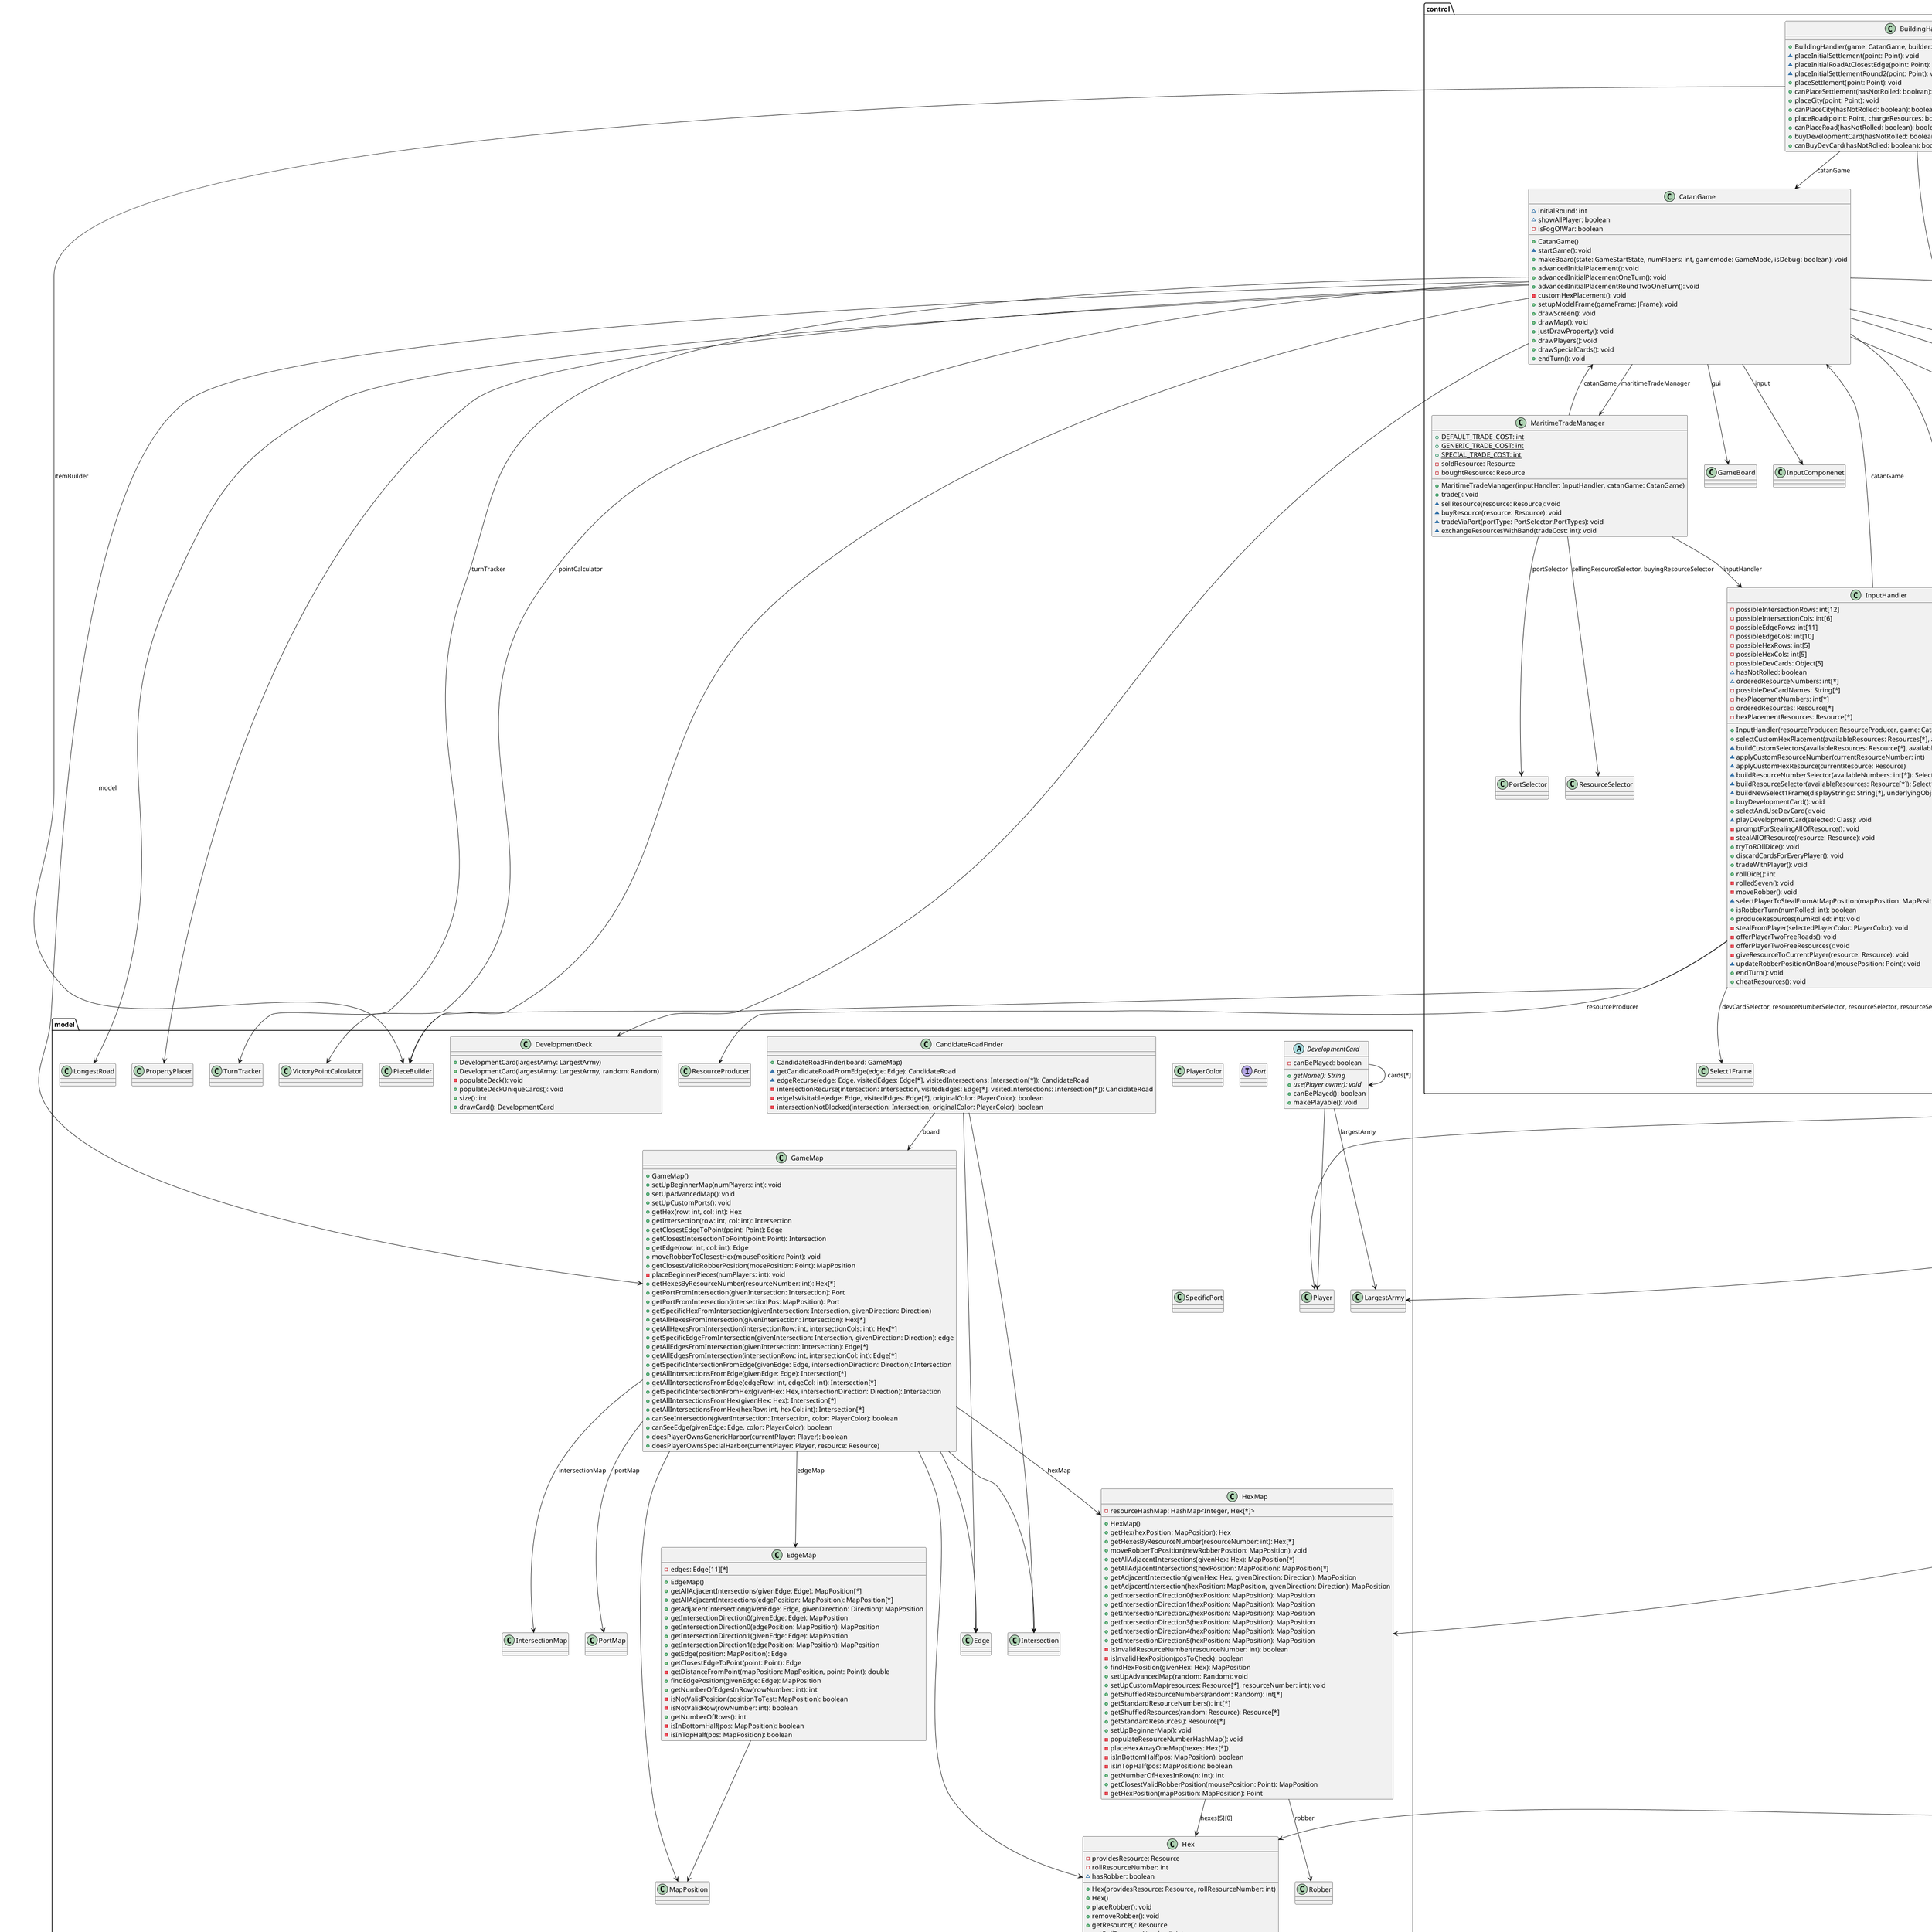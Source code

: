 @startuml
'Getters, setters and some other methods are excluded for simplicity'

package model
{
    class CandidateRoadFinder
    {
        +CandidateRoadFinder(board: GameMap)
        ~getCandidateRoadFromEdge(edge: Edge): CandidateRoad
        ~edgeRecurse(edge: Edge, visitedEdges: Edge[*], visitedIntersections: Intersection[*]): CandidateRoad
        -intersectionRecurse(intersection: Intersection, visitedEdges: Edge[*], visitedIntersections: Intersection[*]): CandidateRoad
        -edgeIsVisitable(edge: Edge, visitedEdges: Edge[*], originalColor: PlayerColor): boolean
        -intersectionNotBlocked(intersection: Intersection, originalColor: PlayerColor): boolean
    }
    CandidateRoadFinder --> GameMap: board
    CandidateRoadFinder --> Edge
    CandidateRoadFinder --> Intersection

    abstract class DevelopmentCard
    {
        -canBePlayed: boolean
        +{abstract}getName(): String
        +{abstract}use(Player owner): void
        +canBePlayed(): boolean
        +makePlayable(): void
    }
    DevelopmentCard --> Player

    class DevelopmentDeck
    {
        +DevelopmentCard(largestArmy: LargestArmy)
        +DevelopmentCard(largestArmy: LargestArmy, random: Random)
        -populateDeck(): void
        +populateDeckUniqueCards(): void
        +size(): int
        +drawCard(): DevelopmentCard
    }
    DevelopmentCard --> DevelopmentCard: cards[*]
    DevelopmentCard --> LargestArmy: largestArmy

    class EdgeMap
    {
        -edges: Edge[11][*]
        +EdgeMap()
        +getAllAdjacentIntersections(givenEdge: Edge): MapPosition[*]
        +getAllAdjacentIntersections(edgePosition: MapPosition): MapPosition[*]
        +getAdjacentIntersection(givenEdge: Edge, givenDirection: Direction): MapPosition
        +getIntersectionDirection0(givenEdge: Edge): MapPosition
        +getIntersectionDirection0(edgePosition: MapPosition): MapPosition
        +getIntersectionDirection1(givenEdge: Edge): MapPosition
        +getIntersectionDirection1(edgePosition: MapPosition): MapPosition
        +getEdge(position: MapPosition): Edge
        +getClosestEdgeToPoint(point: Point): Edge
        -getDistanceFromPoint(mapPosition: MapPosition, point: Point): double
        +findEdgePosition(givenEdge: Edge): MapPosition
        +getNumberOfEdgesInRow(rowNumber: int): int
        -isNotValidPosition(positionToTest: MapPosition): boolean
        -isNotValidRow(rowNumber: int): boolean
        +getNumberOfRows(): int
        -isInBottomHalf(pos: MapPosition): boolean
        -isInTopHalf(pos: MapPosition): boolean
    }
    EdgeMap --> MapPosition

    class GameMap
    {
        +GameMap()
        +setUpBeginnerMap(numPlayers: int): void
        +setUpAdvancedMap(): void
        +setUpCustomPorts(): void
        +getHex(row: int, col: int): Hex
        +getIntersection(row: int, col: int): Intersection
        +getClosestEdgeToPoint(point: Point): Edge
        +getClosestIntersectionToPoint(point: Point): Intersection
        +getEdge(row: int, col: int): Edge
        +moveRobberToClosestHex(mousePosition: Point): void
        +getClosestValidRobberPosition(mosePosition: Point): MapPosition
        -placeBeginnerPieces(numPlayers: int): void
        +getHexesByResourceNumber(resourceNumber: int): Hex[*]
        +getPortFromIntersection(givenIntersection: Intersection): Port
        +getPortFromIntersection(intersectionPos: MapPosition): Port
        +getSpecificHexFromIntersection(givenIntersection: Intersection, givenDirection: Direction)
        +getAllHexesFromIntersection(givenIntersection: Intersection): Hex[*]
        +getAllHexesFromIntersection(intersectionRow: int, intersectionCols: int): Hex[*]
        +getSpecificEdgeFromIntersection(givenIntersection: Intersection, givenDirection: Direction): edge
        +getAllEdgesFromIntersection(givenIntersection: Intersection): Edge[*]
        +getAllEdgesFromIntersection(intersectionRow: int, intersectionCol: int): Edge[*]
        +getSpecificIntersectionFromEdge(givenEdge: Edge, intersectionDirection: Direction): Intersection
        +getAllIntersectionsFromEdge(givenEdge: Edge): Intersection[*]
        +getAllIntersectionsFromEdge(edgeRow: int, edgeCol: int): Intersection[*]
        +getSpecificIntersectionFromHex(givenHex: Hex, intersectionDirection: Direction): Intersection
        +getAllIntersectionsFromHex(givenHex: Hex): Intersection[*]
        +getAllIntersectionsFromHex(hexRow: int, hexCol: int): Intersection[*]
        +canSeeIntersection(givenIntersection: Intersection, color: PlayerColor): boolean
        +canSeeEdge(givenEdge: Edge, color: PlayerColor): boolean
        +doesPlayerOwnsGenericHarbor(currentPlayer: Player): boolean
        +doesPlayerOwnsSpecialHarbor(currentPlayer: Player, resource: Resource)
    }
    GameMap --> HexMap: hexMap
    GameMap --> IntersectionMap: intersectionMap
    GameMap --> EdgeMap: edgeMap
    GameMap --> PortMap: portMap
    GameMap --> Hex
    GameMap --> Intersection
    GameMap --> Edge
    GameMap --> MapPosition

    class Hex
    {
        -providesResource: Resource
        -rollResourceNumber: int
        ~hasRobber: boolean
        +Hex(providesResource: Resource, rollResourceNumber: int)
        +Hex()
        +placeRobber(): void
        +removeRobber(): void
        +getResource(): Resource
        +getRollResourceNumber(): int
        +hasRobber(): boolean
    }

    class HexMap
    {
        -resourceHashMap: HashMap<Integer, Hex[*]>
        +HexMap()
        +getHex(hexPosition: MapPosition): Hex
        +getHexesByResourceNumber(resourceNumber: int): Hex[*]
        +moveRobberToPosition(newRobberPosition: MapPosition): void
        +getAllAdjacentIntersections(givenHex: Hex): MapPosition[*]
        +getAllAdjacentIntersections(hexPosition: MapPosition): MapPosition[*]
        +getAdjacentIntersection(givenHex: Hex, givenDirection: Direction): MapPosition
        +getAdjacentIntersection(hexPosition: MapPosition, givenDirection: Direction): MapPosition
        +getIntersectionDirection0(hexPosition: MapPosition): MapPosition
        +getIntersectionDirection1(hexPosition: MapPosition): MapPosition
        +getIntersectionDirection2(hexPosition: MapPosition): MapPosition
        +getIntersectionDirection3(hexPosition: MapPosition): MapPosition
        +getIntersectionDirection4(hexPosition: MapPosition): MapPosition
        +getIntersectionDirection5(hexPosition: MapPosition): MapPosition
        -isInvalidResourceNumber(resourceNumber: int): boolean
        -isInvalidHexPosition(posToCheck): boolean
        +findHexPosition(givenHex: Hex): MapPosition
        +setUpAdvancedMap(random: Random): void
        +setUpCustomMap(resources: Resource[*], resourceNumber: int): void
        +getShuffledResourceNumbers(random: Random): int[*]
        +getStandardResourceNumbers(): int[*]
        +getShuffledResources(random: Resource): Resource[*]
        +getStandardResources(): Resource[*]
        +setUpBeginnerMap(): void
        -populateResourceNumberHashMap(): void
        -placeHexArrayOneMap(hexes: Hex[*])
        -isInBottomHalf(pos: MapPosition): boolean
        -isInTopHalf(pos: MapPosition): boolean
        +getNumberOfHexesInRow(n: int): int
        +getClosestValidRobberPosition(mousePosition: Point): MapPosition
        -getHexPosition(mapPosition: MapPosition): Point
    }
    HexMap --> Hex: hexes[5][0]
    HexMap --> Robber: robber

    class Intersection
    {

    }

    class IntersectionMap
    {

    }

    class LargestArmy
    {

    }

    class LongestRoad
    {

    }

    class MapPosition
    {

    }

    class PieceBuilder
    {

    }

    class Player
    {

    }

    class PlayerColor
    {

    }

    interface Port
    {

    }

    class PortMap
    {

    }

    class PropertyPlacer
    {

    }

    class ResourceProducer
    {

    }

    class Robber
    {

    }

    class SpecificPort
    {

    }

    class TurnTracker
    {

    }

    class VictoryPointCalculator
    {

    }
}

package control
{
    class BuildingHandler
    {
        +BuildingHandler(game: CatanGame, builder: PieceBuilder, handler: InputHandler)
        ~placeInitialSettlement(point: Point): void
        ~placeInitialRoadAtClosestEdge(point: Point): void
        ~placeInitialSettlementRound2(point: Point): void
        +placeSettlement(point: Point): void
        +canPlaceSettlement(hasNotRolled: boolean): boolean
        +placeCity(point: Point): void
        +canPlaceCity(hasNotRolled: boolean): boolean
        +placeRoad(point: Point, chargeResources: boolean): void
        +canPlaceRoad(hasNotRolled: boolean): boolean
        +buyDevelopmentCard(hasNotRolled: boolean): void
        +canBuyDevCard(hasNotRolled: boolean): boolean
    }
    BuildingHandler --> CatanGame: catanGame
    BuildingHandler --> PieceBuilder: itemBuilder
    BuildingHandler --> InputHandler: handler

    class CatanGame
    {
        ~initialRound: int
        ~showAllPlayer: boolean
        -isFogOfWar: boolean
        +CatanGame()
        ~startGame(): void
        +makeBoard(state: GameStartState, numPlaers: int, gamemode: GameMode, isDebug: boolean): void
        +advancedInitialPlacement(): void
        +advancedInitialPlacementOneTurn(): void
        +advancedInitialPlacementRoundTwoOneTurn(): void
        -customHexPlacement(): void
        +setupModelFrame(gameFrame: JFrame): void
        +drawScreen(): void
        +drawMap(): void
        +justDrawProperty(): void
        +drawPlayers(): void
        +drawSpecialCards(): void
        +endTurn(): void
    }
    CatanGame --> GameBoard: gui
    CatanGame --> InputComponenet: input
    CatanGame --> GameMap: model
    CatanGame --> HexPlacer: hexesAndHexNumPlacer
    CatanGame --> PlayerPlacer: playerPlacer
    CatanGame --> TurnTracker: turnTracker
    CatanGame --> GameOptionSelector: options
    CatanGame --> MaritimeTradeManager: maritimeTradeManager
    CatanGame --> InputHandler: inputHandler
    CatanGame --> VictoryPointCalculator: pointCalculator
    CatanGame --> LongestRoad
    CatanGame --> LargestArmy
    CatanGame --> PieceBuilder
    CatanGame --> PropertyPlacer
    CatanGame --> DevelopmentDeck

    class HexPlacer
    {
        -{static}height: int
        -{static}heightOffset: int
        -{static}widthOffset: int
        -{static}leftMin: int
        +HexPlacer(hexes: HexMap)
        +getAllDrawables(): Drawable[*]
        ~getHexDrawable(hexObject: Hex, row: int, col: int): HexGUI
        ~getHexDrawable(hexObject: Hex, row: int, col: int): HexNumGUI
        +{static}calculatePosition(row: int, col: int): int[*]
    }
    HexPlacer --> HexMap: hexes
    HexPlacer --> Hex
    HexPlacer --> HexGUI
    HexPlacer --> HexNumGUI

    'what to do about function variables?'
    class InputHandler
    {
        -possibleIntersectionRows: int[12]
        -possibleIntersectionCols: int[6]
        -possibleEdgeRows: int[11]
        -possibleEdgeCols: int[10]
        -possibleHexRows: int[5]
        -possibleHexCols: int[5]
        -possibleDevCards: Object[5]
        ~hasNotRolled: boolean
        ~orderedResourceNumbers: int[*]
        -possibleDevCardNames: String[*]
        -hexPlacementNumbers: int[*]
        -orderedResources: Resource[*]
        -hexPlacementResources: Resource[*]
        +InputHandler(resourceProducer: ResourceProducer, game: CatanGame, builder: PieceBuilder)
        +selectCustomHexPlacement(availableResources: Resources[*], availableNumbers: int[*]): void
        ~buildCustomSelectors(availableResources: Resource[*], availableNumbers: int[*]): void
        ~applyCustomResourceNumber(currentResourceNumber: int)
        ~applyCustomHexResource(currentResource: Resource)
        ~buildResourceNumberSelector(availableNumbers: int[*]): Select1Frame
        ~buildResourceSelector(availableResources: Resource[*]): Select1Frame
        ~buildNewSelect1Frame(displayStrings: String[*], underlyingObjs: Object[*]): Select1Frame
        +buyDevelopmentCard(): void
        +selectAndUseDevCard(): void
        ~playDevelopmentCard(selected: Class): void
        -promptForStealingAllOfResource(): void
        -stealAllOfResource(resource: Resource): void
        +tryToROllDice(): void
        +discardCardsForEveryPlayer(): void
        +tradeWithPlayer(): void
        +rollDice(): int
        -rolledSeven(): void
        -moveRobber(): void
        ~selectPlayerToStealFromAtMapPosition(mapPosition: MapPosition): void
        +isRobberTurn(numRolled: int): boolean
        +produceResources(numRolled: int): void
        -stealFromPlayer(selectedPlayerColor: PlayerColor): void
        -offerPlayerTwoFreeRoads(): void
        -offerPlayerTwoFreeResources(): void
        -giveResourceToCurrentPlayer(resource: Resource): void
        ~updateRobberPositionOnBoard(mousePosition: Point): void
        +endTurn(): void
        +cheatResources(): void
    }
    InputHandler --> Select1Frame: devCardSelector, resourceNumberSelector, resourceSelector, resourceSelector2
    InputHandler --> Select2Frame: optionalIntersectionSelector, optionalEdgeSelector, mandatoryIntersectionSelector, mandatoryEdgeSelector, hexSelector
    InputHandler --> BuildingHandler: propertyBuilder
    InputHandler --> ResourceProducer: resourceProducer
    InputHandler --> CatanGame: catanGame
    InputHandler --> PieceBuilder

    class MaritimeTradeManager
    {
        +{static} DEFAULT_TRADE_COST: int
        +{static} GENERIC_TRADE_COST: int
        +{static} SPECIAL_TRADE_COST: int
        -soldResource: Resource
        -boughtResource: Resource
        +MaritimeTradeManager(inputHandler: InputHandler, catanGame: CatanGame)
        +trade(): void
        ~sellResource(resource: Resource): void
        ~buyResource(resource: Resource): void
        ~tradeViaPort(portType: PortSelector.PortTypes): void
        ~exchangeResourcesWithBand(tradeCost: int): void
    }
    MaritimeTradeManager --> InputHandler: inputHandler
    MaritimeTradeManager --> CatanGame: catanGame
    MaritimeTradeManager --> ResourceSelector: sellingResourceSelector, buyingResourceSelector
    MaritimeTradeManager --> PortSelector: portSelector

    class PlayerPlacer
    {
        -xPlayerBackground: int
        -yPlayerBackground: int
        -playerBackgroundWidth: int
        -playerBackgroundHeight: int
        ~numberOfPlayers: int
        -colorConverter: ObjectToColorConverter
        +PlayerPlacer(turnTracker: TurnTracker)
        +refreshPlayerNumber(): void
        +getCurrentPlayerGUI: Drawable[*]
        +getAllPlayerGUIs: Drawable[*]
        +getOtherPlayerGUIs(): Drawable[*]
        -getAllNonDesertResourceMap(player: Player): HashMap<Resource, int>
        +getDevelopmentCardMap(player: Player): HashMap<String, int>
        +getDevelopmentCardMapAmount(player: Player): HashMap<String, int>
    }
    PlayerPlacer --> turnTracker: turnTracker
    PlayerPlacer --> Player
}
@enduml